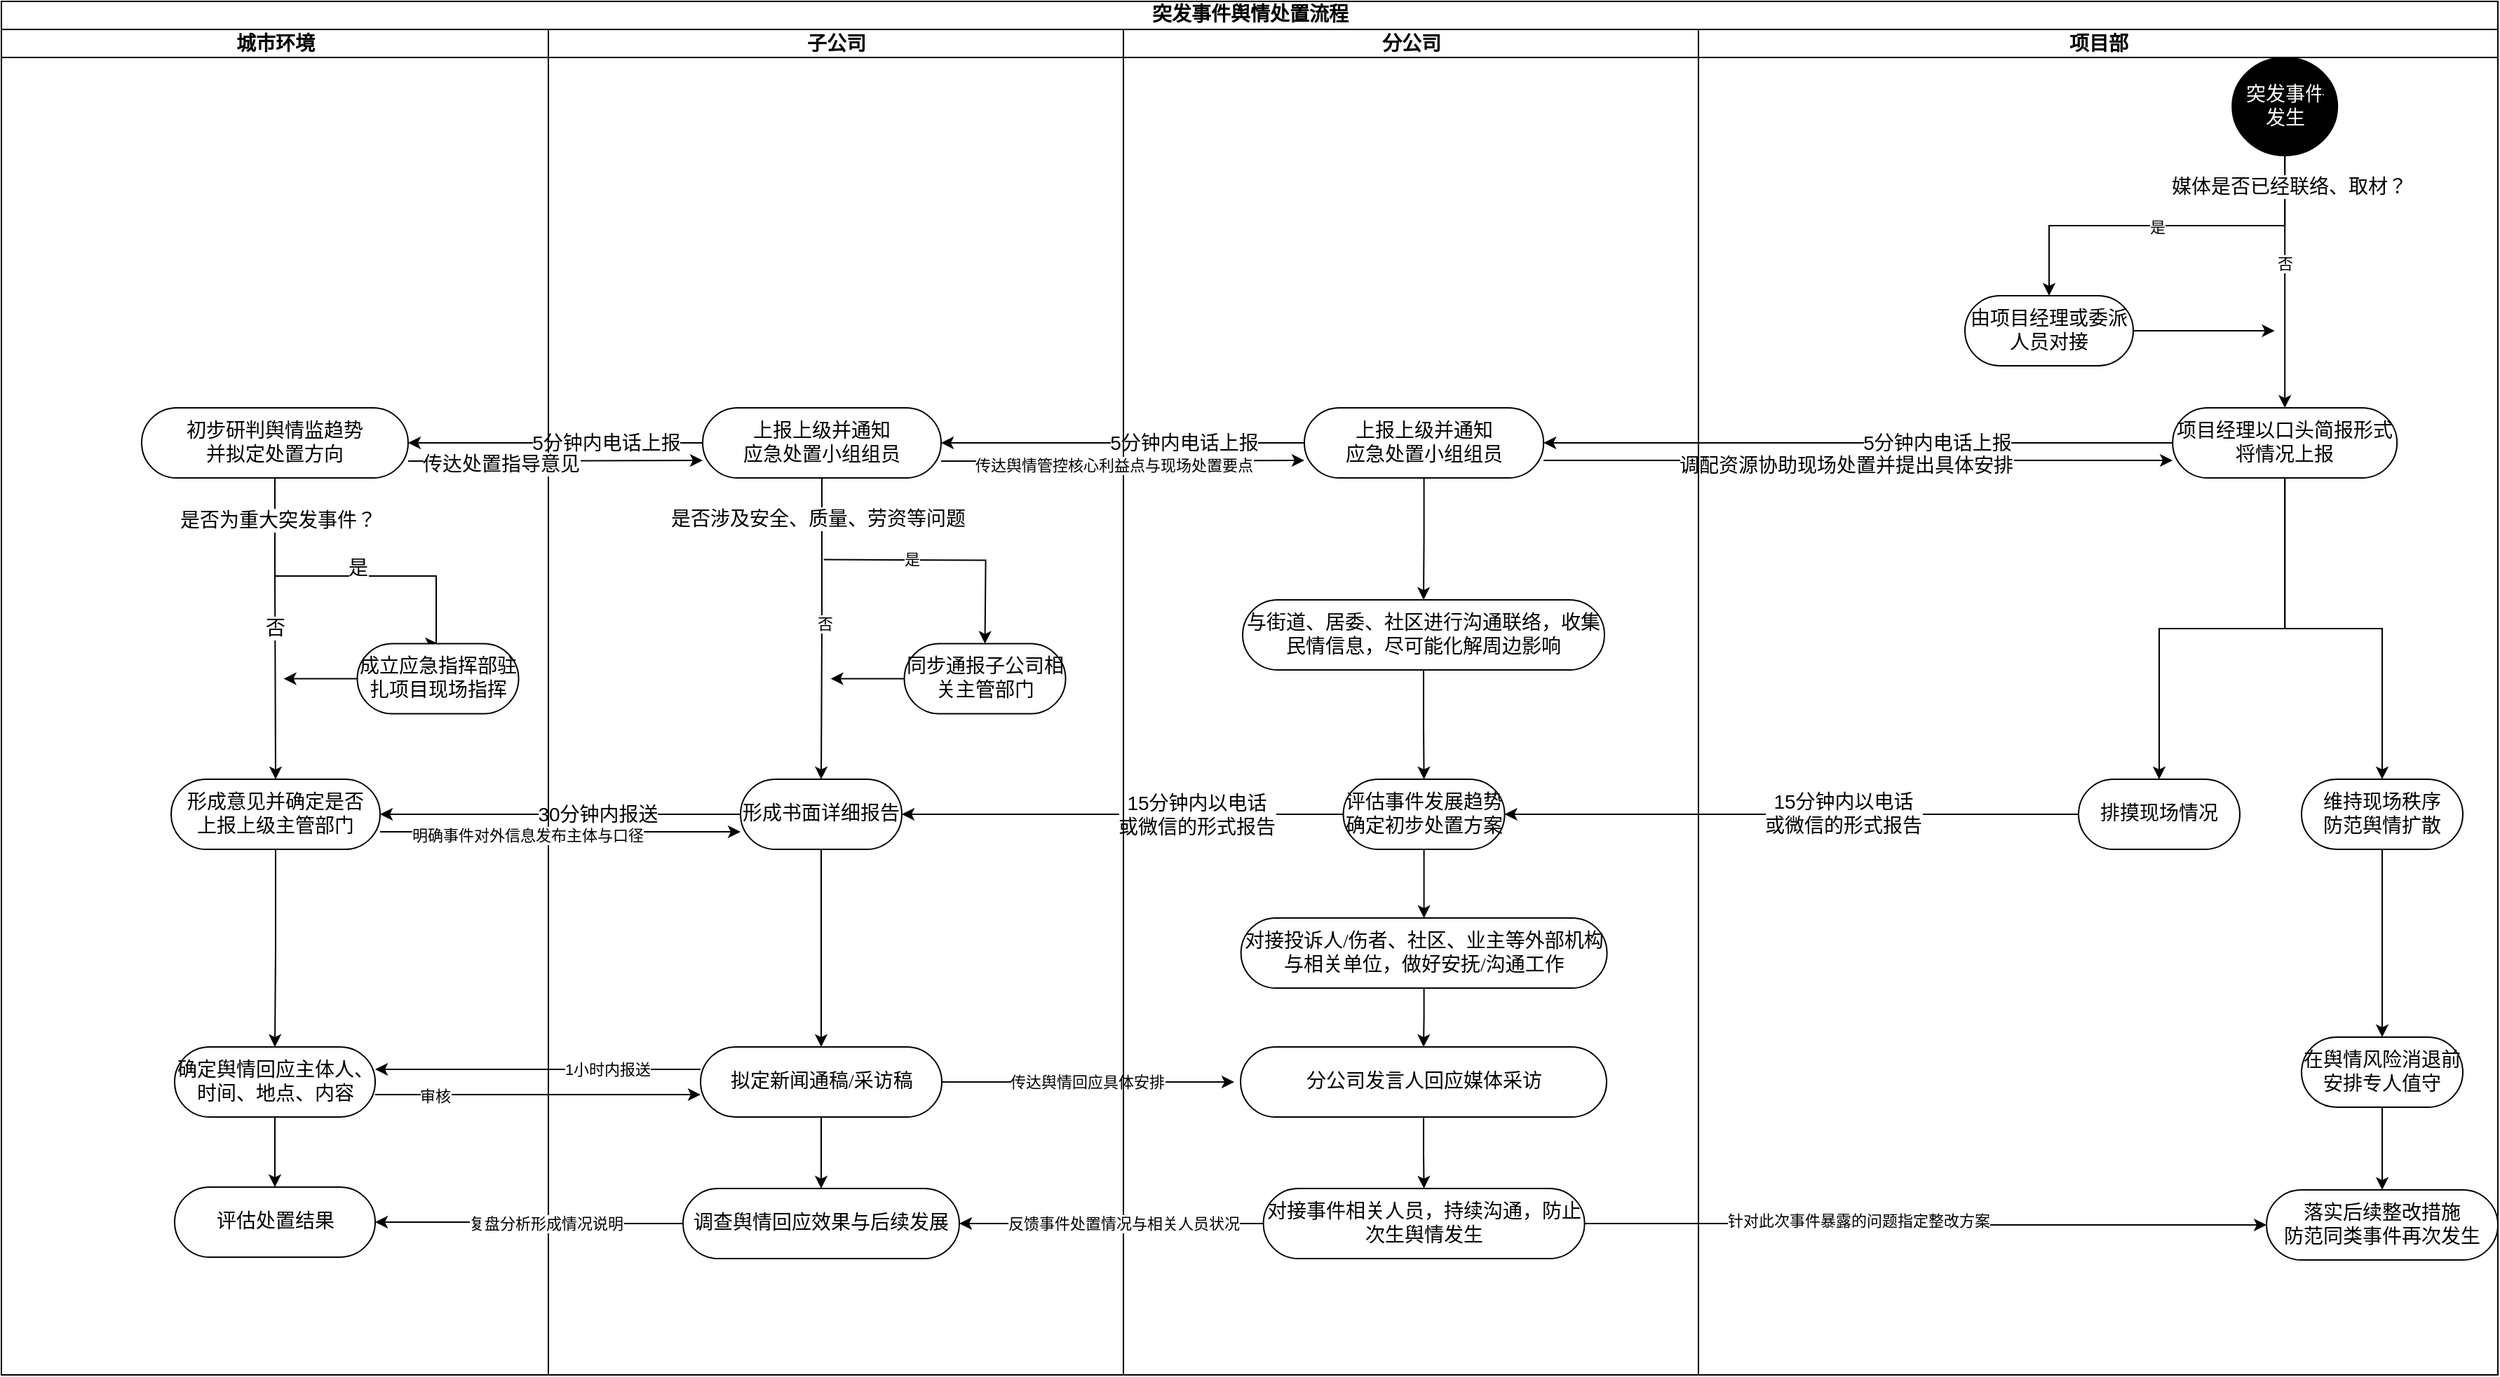 <mxfile version="21.6.7" type="github">
  <diagram name="Page-1" id="0783ab3e-0a74-02c8-0abd-f7b4e66b4bec">
    <mxGraphModel dx="2403" dy="1277" grid="0" gridSize="10" guides="1" tooltips="1" connect="1" arrows="1" fold="1" page="1" pageScale="1" pageWidth="850" pageHeight="1100" background="none" math="0" shadow="0">
      <root>
        <mxCell id="0" />
        <mxCell id="1" parent="0" />
        <mxCell id="1c1d494c118603dd-1" value="突发事件舆情处置流程" style="swimlane;html=1;childLayout=stackLayout;startSize=20;rounded=0;shadow=0;comic=0;labelBackgroundColor=none;strokeWidth=1;fontFamily=Verdana;fontSize=14;align=center;" parent="1" vertex="1">
          <mxGeometry x="40" y="10" width="1780" height="980" as="geometry" />
        </mxCell>
        <mxCell id="oOQ63VLb-OkWk4r61rTC-32" style="edgeStyle=orthogonalEdgeStyle;rounded=0;orthogonalLoop=1;jettySize=auto;html=1;entryX=1;entryY=0.5;entryDx=0;entryDy=0;fontSize=14;spacing=0;" parent="1c1d494c118603dd-1" source="oOQ63VLb-OkWk4r61rTC-26" target="oOQ63VLb-OkWk4r61rTC-29" edge="1">
          <mxGeometry relative="1" as="geometry" />
        </mxCell>
        <mxCell id="oOQ63VLb-OkWk4r61rTC-48" value="5分钟内电话上报" style="edgeLabel;html=1;align=center;verticalAlign=middle;resizable=0;points=[];fontSize=14;spacing=0;" parent="oOQ63VLb-OkWk4r61rTC-32" vertex="1" connectable="0">
          <mxGeometry x="-0.356" y="1" relative="1" as="geometry">
            <mxPoint x="-24" y="-1" as="offset" />
          </mxGeometry>
        </mxCell>
        <mxCell id="oOQ63VLb-OkWk4r61rTC-34" style="edgeStyle=orthogonalEdgeStyle;rounded=0;orthogonalLoop=1;jettySize=auto;html=1;exitX=0;exitY=0.5;exitDx=0;exitDy=0;entryX=1;entryY=0.5;entryDx=0;entryDy=0;fontSize=14;spacing=0;" parent="1c1d494c118603dd-1" source="oOQ63VLb-OkWk4r61rTC-30" target="oOQ63VLb-OkWk4r61rTC-31" edge="1">
          <mxGeometry relative="1" as="geometry" />
        </mxCell>
        <mxCell id="oOQ63VLb-OkWk4r61rTC-50" value="5分钟内电话上报" style="edgeLabel;html=1;align=center;verticalAlign=middle;resizable=0;points=[];fontSize=14;spacing=0;" parent="oOQ63VLb-OkWk4r61rTC-34" vertex="1" connectable="0">
          <mxGeometry x="-0.195" relative="1" as="geometry">
            <mxPoint x="15" as="offset" />
          </mxGeometry>
        </mxCell>
        <mxCell id="Tv2FIY8ql31G6wODKrf9-86" value="" style="edgeStyle=orthogonalEdgeStyle;rounded=0;orthogonalLoop=1;jettySize=auto;html=1;fontSize=14;spacing=0;" edge="1" parent="1c1d494c118603dd-1" source="oOQ63VLb-OkWk4r61rTC-29" target="oOQ63VLb-OkWk4r61rTC-30">
          <mxGeometry relative="1" as="geometry" />
        </mxCell>
        <mxCell id="Tv2FIY8ql31G6wODKrf9-89" value="5分钟内电话上报" style="edgeLabel;html=1;align=center;verticalAlign=middle;resizable=0;points=[];fontSize=14;" vertex="1" connectable="0" parent="Tv2FIY8ql31G6wODKrf9-86">
          <mxGeometry x="-0.222" y="-1" relative="1" as="geometry">
            <mxPoint x="15" y="1" as="offset" />
          </mxGeometry>
        </mxCell>
        <mxCell id="Tv2FIY8ql31G6wODKrf9-76" style="edgeStyle=orthogonalEdgeStyle;rounded=0;orthogonalLoop=1;jettySize=auto;html=1;entryX=1;entryY=0.5;entryDx=0;entryDy=0;fontSize=14;spacing=0;" edge="1" parent="1c1d494c118603dd-1" source="Tv2FIY8ql31G6wODKrf9-25" target="oOQ63VLb-OkWk4r61rTC-38">
          <mxGeometry relative="1" as="geometry" />
        </mxCell>
        <mxCell id="Tv2FIY8ql31G6wODKrf9-121" value="15分钟内以电话&lt;br style=&quot;border-color: var(--border-color); font-size: 14px;&quot;&gt;&lt;span style=&quot;border-color: var(--border-color); font-size: 14px;&quot;&gt;或微信的形式报告&lt;/span&gt;" style="edgeLabel;html=1;align=center;verticalAlign=middle;resizable=0;points=[];labelBackgroundColor=#FFFFFF;fontSize=14;" vertex="1" connectable="0" parent="Tv2FIY8ql31G6wODKrf9-76">
          <mxGeometry x="-0.142" y="-1" relative="1" as="geometry">
            <mxPoint x="30" y="1" as="offset" />
          </mxGeometry>
        </mxCell>
        <mxCell id="Tv2FIY8ql31G6wODKrf9-27" style="edgeStyle=orthogonalEdgeStyle;rounded=0;orthogonalLoop=1;jettySize=auto;html=1;entryX=1;entryY=0.5;entryDx=0;entryDy=0;fontSize=14;spacing=0;" edge="1" parent="1c1d494c118603dd-1" source="oOQ63VLb-OkWk4r61rTC-43" target="Tv2FIY8ql31G6wODKrf9-25">
          <mxGeometry relative="1" as="geometry" />
        </mxCell>
        <mxCell id="Tv2FIY8ql31G6wODKrf9-75" value="15分钟内以电话&lt;br style=&quot;font-size: 14px;&quot;&gt;或微信的形式报告" style="edgeLabel;html=1;align=center;verticalAlign=middle;resizable=0;points=[];fontSize=14;spacing=0;" vertex="1" connectable="0" parent="Tv2FIY8ql31G6wODKrf9-27">
          <mxGeometry x="-0.176" y="-1" relative="1" as="geometry">
            <mxPoint as="offset" />
          </mxGeometry>
        </mxCell>
        <mxCell id="Tv2FIY8ql31G6wODKrf9-114" value="" style="edgeStyle=orthogonalEdgeStyle;rounded=0;orthogonalLoop=1;jettySize=auto;html=1;" edge="1" parent="1c1d494c118603dd-1" source="oOQ63VLb-OkWk4r61rTC-38" target="Tv2FIY8ql31G6wODKrf9-28">
          <mxGeometry relative="1" as="geometry">
            <mxPoint x="619.5" y="610.0" as="targetPoint" />
            <mxPoint x="957.5" y="610" as="sourcePoint" />
          </mxGeometry>
        </mxCell>
        <mxCell id="Tv2FIY8ql31G6wODKrf9-115" value="30分钟内报送" style="edgeLabel;html=1;align=center;verticalAlign=middle;resizable=0;points=[];fontSize=14;" vertex="1" connectable="0" parent="Tv2FIY8ql31G6wODKrf9-114">
          <mxGeometry x="-0.363" relative="1" as="geometry">
            <mxPoint x="-20" as="offset" />
          </mxGeometry>
        </mxCell>
        <mxCell id="1c1d494c118603dd-2" value="城市环境" style="swimlane;html=1;startSize=20;fontSize=14;" parent="1c1d494c118603dd-1" vertex="1">
          <mxGeometry y="20" width="390" height="960" as="geometry" />
        </mxCell>
        <mxCell id="oOQ63VLb-OkWk4r61rTC-39" style="edgeStyle=orthogonalEdgeStyle;rounded=0;orthogonalLoop=1;jettySize=auto;html=1;entryX=0.5;entryY=0;entryDx=0;entryDy=0;exitX=0.5;exitY=1;exitDx=0;exitDy=0;fontSize=14;spacing=0;" parent="1c1d494c118603dd-2" target="oOQ63VLb-OkWk4r61rTC-35" edge="1">
          <mxGeometry relative="1" as="geometry">
            <Array as="points">
              <mxPoint x="195" y="390" />
              <mxPoint x="310" y="390" />
            </Array>
            <mxPoint x="195" y="270" as="sourcePoint" />
            <mxPoint x="310" y="390" as="targetPoint" />
          </mxGeometry>
        </mxCell>
        <mxCell id="oOQ63VLb-OkWk4r61rTC-55" value="是" style="edgeLabel;html=1;align=center;verticalAlign=middle;resizable=0;points=[];fontSize=14;spacing=0;" parent="oOQ63VLb-OkWk4r61rTC-39" vertex="1" connectable="0">
          <mxGeometry x="0.465" y="2" relative="1" as="geometry">
            <mxPoint x="-30" y="-4" as="offset" />
          </mxGeometry>
        </mxCell>
        <mxCell id="oOQ63VLb-OkWk4r61rTC-31" value="初步研判舆情监趋势&lt;br&gt;并拟定处置方向" style="rounded=1;whiteSpace=wrap;html=1;shadow=0;comic=0;labelBackgroundColor=none;strokeWidth=1;fontFamily=Verdana;fontSize=14;align=center;arcSize=50;spacing=0;" parent="1c1d494c118603dd-2" vertex="1">
          <mxGeometry x="100" y="270" width="190" height="50" as="geometry" />
        </mxCell>
        <mxCell id="Tv2FIY8ql31G6wODKrf9-119" style="edgeStyle=orthogonalEdgeStyle;rounded=0;orthogonalLoop=1;jettySize=auto;html=1;" edge="1" parent="1c1d494c118603dd-2" source="oOQ63VLb-OkWk4r61rTC-35">
          <mxGeometry relative="1" as="geometry">
            <mxPoint x="201.27" y="463.28" as="targetPoint" />
          </mxGeometry>
        </mxCell>
        <mxCell id="oOQ63VLb-OkWk4r61rTC-35" value="成立应急指挥部驻扎项目现场指挥" style="rounded=1;whiteSpace=wrap;html=1;shadow=0;comic=0;labelBackgroundColor=none;strokeWidth=1;fontFamily=Verdana;fontSize=14;align=center;arcSize=50;spacing=0;" parent="1c1d494c118603dd-2" vertex="1">
          <mxGeometry x="253.77" y="438.28" width="115" height="50" as="geometry" />
        </mxCell>
        <mxCell id="Tv2FIY8ql31G6wODKrf9-157" style="edgeStyle=orthogonalEdgeStyle;rounded=0;orthogonalLoop=1;jettySize=auto;html=1;exitX=0.5;exitY=1;exitDx=0;exitDy=0;entryX=0.5;entryY=0;entryDx=0;entryDy=0;" edge="1" parent="1c1d494c118603dd-2" source="Tv2FIY8ql31G6wODKrf9-28" target="Tv2FIY8ql31G6wODKrf9-156">
          <mxGeometry relative="1" as="geometry" />
        </mxCell>
        <mxCell id="Tv2FIY8ql31G6wODKrf9-28" value="形成意见并确定是否&lt;br style=&quot;border-color: var(--border-color);&quot;&gt;上报上级主管部门" style="rounded=1;whiteSpace=wrap;html=1;shadow=0;comic=0;labelBackgroundColor=none;strokeWidth=1;fontFamily=Verdana;fontSize=14;align=center;arcSize=50;spacing=0;" vertex="1" parent="1c1d494c118603dd-2">
          <mxGeometry x="121" y="535" width="149" height="50" as="geometry" />
        </mxCell>
        <mxCell id="oOQ63VLb-OkWk4r61rTC-53" style="edgeStyle=orthogonalEdgeStyle;rounded=0;orthogonalLoop=1;jettySize=auto;html=1;entryX=0.5;entryY=0;entryDx=0;entryDy=0;fontSize=14;spacing=0;exitX=0.5;exitY=1;exitDx=0;exitDy=0;" parent="1c1d494c118603dd-2" source="oOQ63VLb-OkWk4r61rTC-31" target="Tv2FIY8ql31G6wODKrf9-28" edge="1">
          <mxGeometry relative="1" as="geometry">
            <mxPoint x="125" y="667" as="targetPoint" />
            <Array as="points">
              <mxPoint x="195" y="390" />
              <mxPoint x="195" y="390" />
            </Array>
          </mxGeometry>
        </mxCell>
        <mxCell id="oOQ63VLb-OkWk4r61rTC-54" value="是否为重大突发事件？" style="edgeLabel;html=1;align=center;verticalAlign=middle;resizable=0;points=[];fontSize=14;spacing=0;" parent="oOQ63VLb-OkWk4r61rTC-53" vertex="1" connectable="0">
          <mxGeometry x="-0.778" y="2" relative="1" as="geometry">
            <mxPoint y="6" as="offset" />
          </mxGeometry>
        </mxCell>
        <mxCell id="oOQ63VLb-OkWk4r61rTC-56" value="否" style="edgeLabel;html=1;align=center;verticalAlign=middle;resizable=0;points=[];fontSize=14;spacing=0;" parent="oOQ63VLb-OkWk4r61rTC-53" vertex="1" connectable="0">
          <mxGeometry x="0.18" y="1" relative="1" as="geometry">
            <mxPoint x="-2" y="-20" as="offset" />
          </mxGeometry>
        </mxCell>
        <mxCell id="Tv2FIY8ql31G6wODKrf9-179" style="edgeStyle=orthogonalEdgeStyle;rounded=0;orthogonalLoop=1;jettySize=auto;html=1;entryX=0.5;entryY=0;entryDx=0;entryDy=0;" edge="1" parent="1c1d494c118603dd-2" source="Tv2FIY8ql31G6wODKrf9-156" target="Tv2FIY8ql31G6wODKrf9-178">
          <mxGeometry relative="1" as="geometry" />
        </mxCell>
        <mxCell id="Tv2FIY8ql31G6wODKrf9-156" value="确定舆情回应主体人、时间、地点、内容" style="rounded=1;whiteSpace=wrap;html=1;shadow=0;comic=0;labelBackgroundColor=none;strokeWidth=1;fontFamily=Verdana;fontSize=14;align=center;arcSize=50;spacing=0;" vertex="1" parent="1c1d494c118603dd-2">
          <mxGeometry x="123.5" y="726" width="143" height="50" as="geometry" />
        </mxCell>
        <mxCell id="Tv2FIY8ql31G6wODKrf9-178" value="评估处置结果" style="rounded=1;whiteSpace=wrap;html=1;shadow=0;comic=0;labelBackgroundColor=none;strokeWidth=1;fontFamily=Verdana;fontSize=14;align=center;arcSize=50;spacing=0;" vertex="1" parent="1c1d494c118603dd-2">
          <mxGeometry x="123.5" y="826" width="143" height="50" as="geometry" />
        </mxCell>
        <mxCell id="1c1d494c118603dd-3" value="子公司" style="swimlane;html=1;startSize=20;fontSize=14;" parent="1c1d494c118603dd-1" vertex="1">
          <mxGeometry x="390" y="20" width="410" height="960" as="geometry" />
        </mxCell>
        <mxCell id="Tv2FIY8ql31G6wODKrf9-10" style="edgeStyle=orthogonalEdgeStyle;rounded=0;orthogonalLoop=1;jettySize=auto;html=1;entryX=0.5;entryY=0;entryDx=0;entryDy=0;fontSize=14;spacing=0;" edge="1" parent="1c1d494c118603dd-3" source="oOQ63VLb-OkWk4r61rTC-30" target="oOQ63VLb-OkWk4r61rTC-38">
          <mxGeometry relative="1" as="geometry" />
        </mxCell>
        <mxCell id="Tv2FIY8ql31G6wODKrf9-92" value="是否涉及安全、质量、劳资等问题" style="edgeLabel;html=1;align=center;verticalAlign=middle;resizable=0;points=[];fontSize=14;" vertex="1" connectable="0" parent="Tv2FIY8ql31G6wODKrf9-10">
          <mxGeometry x="-0.731" y="-3" relative="1" as="geometry">
            <mxPoint as="offset" />
          </mxGeometry>
        </mxCell>
        <mxCell id="Tv2FIY8ql31G6wODKrf9-94" value="否" style="edgeLabel;html=1;align=center;verticalAlign=middle;resizable=0;points=[];" vertex="1" connectable="0" parent="Tv2FIY8ql31G6wODKrf9-10">
          <mxGeometry x="0.233" relative="1" as="geometry">
            <mxPoint x="2" y="-29" as="offset" />
          </mxGeometry>
        </mxCell>
        <mxCell id="Tv2FIY8ql31G6wODKrf9-91" style="edgeStyle=orthogonalEdgeStyle;rounded=0;orthogonalLoop=1;jettySize=auto;html=1;" edge="1" parent="1c1d494c118603dd-3">
          <mxGeometry relative="1" as="geometry">
            <mxPoint x="196.27" y="378.28" as="sourcePoint" />
            <mxPoint x="311.27" y="438.28" as="targetPoint" />
          </mxGeometry>
        </mxCell>
        <mxCell id="Tv2FIY8ql31G6wODKrf9-93" value="是" style="edgeLabel;html=1;align=center;verticalAlign=middle;resizable=0;points=[];" vertex="1" connectable="0" parent="Tv2FIY8ql31G6wODKrf9-91">
          <mxGeometry x="-0.291" y="1" relative="1" as="geometry">
            <mxPoint as="offset" />
          </mxGeometry>
        </mxCell>
        <mxCell id="oOQ63VLb-OkWk4r61rTC-30" value="上报上级并通知&lt;br style=&quot;border-color: var(--border-color);&quot;&gt;应急处置小组组员" style="rounded=1;whiteSpace=wrap;html=1;shadow=0;comic=0;labelBackgroundColor=none;strokeWidth=1;fontFamily=Verdana;fontSize=14;align=center;arcSize=50;spacing=0;" parent="1c1d494c118603dd-3" vertex="1">
          <mxGeometry x="110" y="270" width="170" height="50" as="geometry" />
        </mxCell>
        <mxCell id="Tv2FIY8ql31G6wODKrf9-103" style="edgeStyle=orthogonalEdgeStyle;rounded=0;orthogonalLoop=1;jettySize=auto;html=1;" edge="1" parent="1c1d494c118603dd-3" source="oOQ63VLb-OkWk4r61rTC-38" target="Tv2FIY8ql31G6wODKrf9-101">
          <mxGeometry relative="1" as="geometry" />
        </mxCell>
        <mxCell id="oOQ63VLb-OkWk4r61rTC-38" value="形成书面详细报告" style="rounded=1;whiteSpace=wrap;html=1;shadow=0;comic=0;labelBackgroundColor=none;strokeWidth=1;fontFamily=Verdana;fontSize=14;align=center;arcSize=50;spacing=0;" parent="1c1d494c118603dd-3" vertex="1">
          <mxGeometry x="137" y="535" width="115" height="50" as="geometry" />
        </mxCell>
        <mxCell id="Tv2FIY8ql31G6wODKrf9-120" style="edgeStyle=orthogonalEdgeStyle;rounded=0;orthogonalLoop=1;jettySize=auto;html=1;" edge="1" parent="1c1d494c118603dd-3" source="Tv2FIY8ql31G6wODKrf9-85">
          <mxGeometry relative="1" as="geometry">
            <mxPoint x="201.27" y="463.28" as="targetPoint" />
          </mxGeometry>
        </mxCell>
        <mxCell id="Tv2FIY8ql31G6wODKrf9-85" value="同步通报子公司相关主管部门" style="rounded=1;whiteSpace=wrap;html=1;shadow=0;comic=0;labelBackgroundColor=none;strokeWidth=1;fontFamily=Verdana;fontSize=14;align=center;arcSize=50;spacing=0;" vertex="1" parent="1c1d494c118603dd-3">
          <mxGeometry x="253.77" y="438.28" width="115" height="50" as="geometry" />
        </mxCell>
        <mxCell id="Tv2FIY8ql31G6wODKrf9-154" style="edgeStyle=orthogonalEdgeStyle;rounded=0;orthogonalLoop=1;jettySize=auto;html=1;" edge="1" parent="1c1d494c118603dd-3" source="Tv2FIY8ql31G6wODKrf9-101">
          <mxGeometry relative="1" as="geometry">
            <mxPoint x="489" y="751" as="targetPoint" />
          </mxGeometry>
        </mxCell>
        <mxCell id="Tv2FIY8ql31G6wODKrf9-166" value="传达舆情回应具体安排" style="edgeLabel;html=1;align=center;verticalAlign=middle;resizable=0;points=[];" vertex="1" connectable="0" parent="Tv2FIY8ql31G6wODKrf9-154">
          <mxGeometry x="-0.302" y="-3" relative="1" as="geometry">
            <mxPoint x="30" y="-3" as="offset" />
          </mxGeometry>
        </mxCell>
        <mxCell id="Tv2FIY8ql31G6wODKrf9-177" style="edgeStyle=orthogonalEdgeStyle;rounded=0;orthogonalLoop=1;jettySize=auto;html=1;exitX=0.5;exitY=1;exitDx=0;exitDy=0;entryX=0.5;entryY=0;entryDx=0;entryDy=0;" edge="1" parent="1c1d494c118603dd-3" source="Tv2FIY8ql31G6wODKrf9-101" target="Tv2FIY8ql31G6wODKrf9-172">
          <mxGeometry relative="1" as="geometry" />
        </mxCell>
        <mxCell id="Tv2FIY8ql31G6wODKrf9-101" value="拟定新闻通稿/采访稿" style="rounded=1;whiteSpace=wrap;html=1;shadow=0;comic=0;labelBackgroundColor=none;strokeWidth=1;fontFamily=Verdana;fontSize=14;align=center;arcSize=50;spacing=0;" vertex="1" parent="1c1d494c118603dd-3">
          <mxGeometry x="108.5" y="726" width="172" height="50" as="geometry" />
        </mxCell>
        <mxCell id="Tv2FIY8ql31G6wODKrf9-159" style="edgeStyle=orthogonalEdgeStyle;rounded=0;orthogonalLoop=1;jettySize=auto;html=1;exitX=0;exitY=0.75;exitDx=0;exitDy=0;entryX=1;entryY=0.75;entryDx=0;entryDy=0;" edge="1" parent="1c1d494c118603dd-3">
          <mxGeometry relative="1" as="geometry">
            <mxPoint x="108.5" y="742" as="sourcePoint" />
            <mxPoint x="-123.5" y="742" as="targetPoint" />
          </mxGeometry>
        </mxCell>
        <mxCell id="Tv2FIY8ql31G6wODKrf9-160" value="1小时内报送" style="edgeLabel;html=1;align=center;verticalAlign=middle;resizable=0;points=[];" vertex="1" connectable="0" parent="Tv2FIY8ql31G6wODKrf9-159">
          <mxGeometry x="0.136" y="1" relative="1" as="geometry">
            <mxPoint x="65" y="-1" as="offset" />
          </mxGeometry>
        </mxCell>
        <mxCell id="Tv2FIY8ql31G6wODKrf9-164" style="edgeStyle=orthogonalEdgeStyle;rounded=0;orthogonalLoop=1;jettySize=auto;html=1;exitX=1;exitY=0.5;exitDx=0;exitDy=0;entryX=0;entryY=0.5;entryDx=0;entryDy=0;" edge="1" parent="1c1d494c118603dd-3">
          <mxGeometry relative="1" as="geometry">
            <mxPoint x="-123.5" y="760" as="sourcePoint" />
            <mxPoint x="108.5" y="760" as="targetPoint" />
          </mxGeometry>
        </mxCell>
        <mxCell id="Tv2FIY8ql31G6wODKrf9-165" value="审核" style="edgeLabel;html=1;align=center;verticalAlign=middle;resizable=0;points=[];" vertex="1" connectable="0" parent="Tv2FIY8ql31G6wODKrf9-164">
          <mxGeometry x="0.233" y="-5" relative="1" as="geometry">
            <mxPoint x="-101" y="-4" as="offset" />
          </mxGeometry>
        </mxCell>
        <mxCell id="Tv2FIY8ql31G6wODKrf9-172" value="调查舆情回应效果与后续发展" style="rounded=1;whiteSpace=wrap;html=1;shadow=0;comic=0;labelBackgroundColor=none;strokeWidth=1;fontFamily=Verdana;fontSize=14;align=center;arcSize=50;spacing=0;" vertex="1" parent="1c1d494c118603dd-3">
          <mxGeometry x="96" y="827" width="197" height="50" as="geometry" />
        </mxCell>
        <mxCell id="1c1d494c118603dd-4" value="分公司" style="swimlane;html=1;startSize=20;fontSize=14;" parent="1c1d494c118603dd-1" vertex="1">
          <mxGeometry x="800" y="20" width="410" height="960" as="geometry">
            <mxRectangle x="500" y="20" width="40" height="970" as="alternateBounds" />
          </mxGeometry>
        </mxCell>
        <mxCell id="Tv2FIY8ql31G6wODKrf9-146" style="edgeStyle=orthogonalEdgeStyle;rounded=0;orthogonalLoop=1;jettySize=auto;html=1;entryX=0.5;entryY=0;entryDx=0;entryDy=0;" edge="1" parent="1c1d494c118603dd-4" source="oOQ63VLb-OkWk4r61rTC-29" target="Tv2FIY8ql31G6wODKrf9-145">
          <mxGeometry relative="1" as="geometry" />
        </mxCell>
        <mxCell id="oOQ63VLb-OkWk4r61rTC-29" value="上报上级并通知&lt;br&gt;应急处置小组组员" style="rounded=1;whiteSpace=wrap;html=1;shadow=0;comic=0;labelBackgroundColor=none;strokeWidth=1;fontFamily=Verdana;fontSize=14;align=center;arcSize=50;spacing=0;" parent="1c1d494c118603dd-4" vertex="1">
          <mxGeometry x="129" y="270" width="170.59" height="50" as="geometry" />
        </mxCell>
        <mxCell id="Tv2FIY8ql31G6wODKrf9-106" style="edgeStyle=orthogonalEdgeStyle;rounded=0;orthogonalLoop=1;jettySize=auto;html=1;exitX=0.5;exitY=1;exitDx=0;exitDy=0;entryX=0.5;entryY=0;entryDx=0;entryDy=0;" edge="1" parent="1c1d494c118603dd-4" source="Tv2FIY8ql31G6wODKrf9-25" target="Tv2FIY8ql31G6wODKrf9-104">
          <mxGeometry relative="1" as="geometry" />
        </mxCell>
        <mxCell id="Tv2FIY8ql31G6wODKrf9-25" value="评估事件发展趋势&lt;br style=&quot;border-color: var(--border-color);&quot;&gt;确定初步处置方案" style="rounded=1;whiteSpace=wrap;html=1;shadow=0;comic=0;labelBackgroundColor=none;strokeWidth=1;fontFamily=Verdana;fontSize=14;align=center;arcSize=50;spacing=0;" vertex="1" parent="1c1d494c118603dd-4">
          <mxGeometry x="156.8" y="535" width="115" height="50" as="geometry" />
        </mxCell>
        <mxCell id="Tv2FIY8ql31G6wODKrf9-169" style="edgeStyle=orthogonalEdgeStyle;rounded=0;orthogonalLoop=1;jettySize=auto;html=1;entryX=0.5;entryY=0;entryDx=0;entryDy=0;" edge="1" parent="1c1d494c118603dd-4" source="Tv2FIY8ql31G6wODKrf9-104" target="Tv2FIY8ql31G6wODKrf9-167">
          <mxGeometry relative="1" as="geometry" />
        </mxCell>
        <mxCell id="Tv2FIY8ql31G6wODKrf9-104" value="对接投诉人/伤者、社区、业主等外部机构与相关单位，做好安抚/沟通工作" style="rounded=1;whiteSpace=wrap;html=1;shadow=0;comic=0;labelBackgroundColor=none;strokeWidth=1;fontFamily=Verdana;fontSize=14;align=center;arcSize=50;spacing=0;" vertex="1" parent="1c1d494c118603dd-4">
          <mxGeometry x="83.8" y="634" width="261" height="50" as="geometry" />
        </mxCell>
        <mxCell id="Tv2FIY8ql31G6wODKrf9-144" style="edgeStyle=orthogonalEdgeStyle;rounded=0;orthogonalLoop=1;jettySize=auto;html=1;entryX=0.5;entryY=0;entryDx=0;entryDy=0;exitX=0.5;exitY=1;exitDx=0;exitDy=0;" edge="1" parent="1c1d494c118603dd-4" source="Tv2FIY8ql31G6wODKrf9-145" target="Tv2FIY8ql31G6wODKrf9-25">
          <mxGeometry relative="1" as="geometry">
            <mxPoint x="303.429" y="454" as="sourcePoint" />
          </mxGeometry>
        </mxCell>
        <mxCell id="Tv2FIY8ql31G6wODKrf9-145" value="与街道、居委、社区进行沟通联络，收集民情信息，尽可能化解周边影响" style="rounded=1;whiteSpace=wrap;html=1;shadow=0;comic=0;labelBackgroundColor=none;strokeWidth=1;fontFamily=Verdana;fontSize=14;align=center;arcSize=50;spacing=0;" vertex="1" parent="1c1d494c118603dd-4">
          <mxGeometry x="85" y="407" width="258" height="50" as="geometry" />
        </mxCell>
        <mxCell id="Tv2FIY8ql31G6wODKrf9-270" style="edgeStyle=orthogonalEdgeStyle;rounded=0;orthogonalLoop=1;jettySize=auto;html=1;entryX=0.5;entryY=0;entryDx=0;entryDy=0;" edge="1" parent="1c1d494c118603dd-4" source="Tv2FIY8ql31G6wODKrf9-167" target="Tv2FIY8ql31G6wODKrf9-269">
          <mxGeometry relative="1" as="geometry" />
        </mxCell>
        <mxCell id="Tv2FIY8ql31G6wODKrf9-167" value="分公司发言人回应媒体采访" style="rounded=1;whiteSpace=wrap;html=1;shadow=0;comic=0;labelBackgroundColor=none;strokeWidth=1;fontFamily=Verdana;fontSize=14;align=center;arcSize=50;spacing=0;" vertex="1" parent="1c1d494c118603dd-4">
          <mxGeometry x="83.5" y="726" width="261" height="50" as="geometry" />
        </mxCell>
        <mxCell id="Tv2FIY8ql31G6wODKrf9-269" value="对接事件相关人员，持续沟通，防止次生舆情发生" style="rounded=1;whiteSpace=wrap;html=1;shadow=0;comic=0;labelBackgroundColor=none;strokeWidth=1;fontFamily=Verdana;fontSize=14;align=center;arcSize=50;spacing=0;" vertex="1" parent="1c1d494c118603dd-4">
          <mxGeometry x="99.8" y="827" width="229" height="50" as="geometry" />
        </mxCell>
        <mxCell id="Tv2FIY8ql31G6wODKrf9-129" style="edgeStyle=orthogonalEdgeStyle;rounded=0;orthogonalLoop=1;jettySize=auto;html=1;entryX=0;entryY=0.75;entryDx=0;entryDy=0;" edge="1" parent="1c1d494c118603dd-1" source="oOQ63VLb-OkWk4r61rTC-31" target="oOQ63VLb-OkWk4r61rTC-30">
          <mxGeometry relative="1" as="geometry">
            <Array as="points">
              <mxPoint x="343" y="328" />
              <mxPoint x="343" y="328" />
            </Array>
          </mxGeometry>
        </mxCell>
        <mxCell id="Tv2FIY8ql31G6wODKrf9-130" value="传达处置指导意见" style="edgeLabel;html=1;align=center;verticalAlign=middle;resizable=0;points=[];fontSize=14;" vertex="1" connectable="0" parent="Tv2FIY8ql31G6wODKrf9-129">
          <mxGeometry x="0.166" y="-4" relative="1" as="geometry">
            <mxPoint x="-57" y="-2" as="offset" />
          </mxGeometry>
        </mxCell>
        <mxCell id="Tv2FIY8ql31G6wODKrf9-135" style="edgeStyle=orthogonalEdgeStyle;rounded=0;orthogonalLoop=1;jettySize=auto;html=1;entryX=0;entryY=0.75;entryDx=0;entryDy=0;" edge="1" parent="1c1d494c118603dd-1" source="oOQ63VLb-OkWk4r61rTC-30" target="oOQ63VLb-OkWk4r61rTC-29">
          <mxGeometry relative="1" as="geometry">
            <Array as="points">
              <mxPoint x="745" y="328" />
              <mxPoint x="745" y="328" />
            </Array>
          </mxGeometry>
        </mxCell>
        <mxCell id="Tv2FIY8ql31G6wODKrf9-138" value="传达舆情管控核心利益点与现场处置要点" style="edgeLabel;html=1;align=center;verticalAlign=middle;resizable=0;points=[];" vertex="1" connectable="0" parent="Tv2FIY8ql31G6wODKrf9-135">
          <mxGeometry x="-0.536" y="2" relative="1" as="geometry">
            <mxPoint x="63" y="5" as="offset" />
          </mxGeometry>
        </mxCell>
        <mxCell id="Tv2FIY8ql31G6wODKrf9-139" style="edgeStyle=orthogonalEdgeStyle;rounded=0;orthogonalLoop=1;jettySize=auto;html=1;exitX=1;exitY=0.75;exitDx=0;exitDy=0;entryX=0;entryY=0.75;entryDx=0;entryDy=0;" edge="1" parent="1c1d494c118603dd-1" source="oOQ63VLb-OkWk4r61rTC-29" target="oOQ63VLb-OkWk4r61rTC-26">
          <mxGeometry relative="1" as="geometry" />
        </mxCell>
        <mxCell id="Tv2FIY8ql31G6wODKrf9-140" value="调配资源协助现场处置并提出具体安排" style="edgeLabel;html=1;align=center;verticalAlign=middle;resizable=0;points=[];fontSize=14;" vertex="1" connectable="0" parent="Tv2FIY8ql31G6wODKrf9-139">
          <mxGeometry x="-0.392" y="-3" relative="1" as="geometry">
            <mxPoint x="79" as="offset" />
          </mxGeometry>
        </mxCell>
        <mxCell id="Tv2FIY8ql31G6wODKrf9-161" style="edgeStyle=orthogonalEdgeStyle;rounded=0;orthogonalLoop=1;jettySize=auto;html=1;exitX=1;exitY=0.75;exitDx=0;exitDy=0;entryX=0;entryY=0.75;entryDx=0;entryDy=0;" edge="1" parent="1c1d494c118603dd-1" source="Tv2FIY8ql31G6wODKrf9-28" target="oOQ63VLb-OkWk4r61rTC-38">
          <mxGeometry relative="1" as="geometry" />
        </mxCell>
        <mxCell id="Tv2FIY8ql31G6wODKrf9-163" value="明确事件对外信息发布主体与口径" style="edgeLabel;html=1;align=center;verticalAlign=middle;resizable=0;points=[];" vertex="1" connectable="0" parent="Tv2FIY8ql31G6wODKrf9-161">
          <mxGeometry x="-0.297" y="-2" relative="1" as="geometry">
            <mxPoint x="14" as="offset" />
          </mxGeometry>
        </mxCell>
        <mxCell id="oOQ63VLb-OkWk4r61rTC-21" value="项目部" style="swimlane;html=1;startSize=20;fontSize=14;" parent="1c1d494c118603dd-1" vertex="1">
          <mxGeometry x="1210" y="20" width="570" height="960" as="geometry">
            <mxRectangle x="500" y="20" width="40" height="970" as="alternateBounds" />
          </mxGeometry>
        </mxCell>
        <mxCell id="oOQ63VLb-OkWk4r61rTC-28" style="edgeStyle=orthogonalEdgeStyle;rounded=0;orthogonalLoop=1;jettySize=auto;html=1;entryX=0.5;entryY=0;entryDx=0;entryDy=0;fontSize=14;spacing=0;" parent="oOQ63VLb-OkWk4r61rTC-21" source="60571a20871a0731-4" target="oOQ63VLb-OkWk4r61rTC-26" edge="1">
          <mxGeometry relative="1" as="geometry" />
        </mxCell>
        <mxCell id="Tv2FIY8ql31G6wODKrf9-113" value="否" style="edgeLabel;html=1;align=center;verticalAlign=middle;resizable=0;points=[];" vertex="1" connectable="0" parent="oOQ63VLb-OkWk4r61rTC-28">
          <mxGeometry x="-0.143" relative="1" as="geometry">
            <mxPoint as="offset" />
          </mxGeometry>
        </mxCell>
        <mxCell id="Tv2FIY8ql31G6wODKrf9-110" style="edgeStyle=orthogonalEdgeStyle;rounded=0;orthogonalLoop=1;jettySize=auto;html=1;entryX=0.5;entryY=0;entryDx=0;entryDy=0;" edge="1" parent="oOQ63VLb-OkWk4r61rTC-21" source="60571a20871a0731-4" target="Tv2FIY8ql31G6wODKrf9-108">
          <mxGeometry relative="1" as="geometry">
            <Array as="points">
              <mxPoint x="418" y="140" />
              <mxPoint x="250" y="140" />
            </Array>
          </mxGeometry>
        </mxCell>
        <mxCell id="Tv2FIY8ql31G6wODKrf9-111" value="&lt;font style=&quot;font-size: 14px;&quot;&gt;媒体是否已经联络、取材？&lt;/font&gt;" style="edgeLabel;html=1;align=center;verticalAlign=middle;resizable=0;points=[];" vertex="1" connectable="0" parent="Tv2FIY8ql31G6wODKrf9-110">
          <mxGeometry x="-0.84" y="3" relative="1" as="geometry">
            <mxPoint as="offset" />
          </mxGeometry>
        </mxCell>
        <mxCell id="Tv2FIY8ql31G6wODKrf9-112" value="是" style="edgeLabel;html=1;align=center;verticalAlign=middle;resizable=0;points=[];" vertex="1" connectable="0" parent="Tv2FIY8ql31G6wODKrf9-110">
          <mxGeometry x="0.057" y="1" relative="1" as="geometry">
            <mxPoint as="offset" />
          </mxGeometry>
        </mxCell>
        <mxCell id="60571a20871a0731-4" value="&lt;font color=&quot;#fbfff7&quot; style=&quot;font-size: 14px;&quot;&gt;突发事件&lt;br&gt;发生&lt;/font&gt;" style="ellipse;whiteSpace=wrap;html=1;rounded=0;shadow=0;comic=0;labelBackgroundColor=none;strokeWidth=1;fillColor=#000000;fontFamily=Verdana;fontSize=14;align=center;spacing=0;" parent="oOQ63VLb-OkWk4r61rTC-21" vertex="1">
          <mxGeometry x="380.59" y="20" width="75" height="70" as="geometry" />
        </mxCell>
        <mxCell id="oOQ63VLb-OkWk4r61rTC-2" style="edgeStyle=orthogonalEdgeStyle;rounded=0;orthogonalLoop=1;jettySize=auto;html=1;exitX=1;exitY=0.5;exitDx=0;exitDy=0;entryX=1;entryY=0;entryDx=0;entryDy=0;fontSize=14;spacing=0;" parent="oOQ63VLb-OkWk4r61rTC-21" source="60571a20871a0731-4" target="60571a20871a0731-4" edge="1">
          <mxGeometry relative="1" as="geometry" />
        </mxCell>
        <mxCell id="Tv2FIY8ql31G6wODKrf9-20" style="edgeStyle=orthogonalEdgeStyle;rounded=0;orthogonalLoop=1;jettySize=auto;html=1;entryX=0.5;entryY=0;entryDx=0;entryDy=0;fontSize=14;spacing=0;" edge="1" parent="oOQ63VLb-OkWk4r61rTC-21" source="oOQ63VLb-OkWk4r61rTC-26" target="oOQ63VLb-OkWk4r61rTC-43">
          <mxGeometry relative="1" as="geometry" />
        </mxCell>
        <mxCell id="Tv2FIY8ql31G6wODKrf9-152" style="edgeStyle=orthogonalEdgeStyle;rounded=0;orthogonalLoop=1;jettySize=auto;html=1;exitX=0.5;exitY=1;exitDx=0;exitDy=0;entryX=0.5;entryY=0;entryDx=0;entryDy=0;" edge="1" parent="oOQ63VLb-OkWk4r61rTC-21" source="oOQ63VLb-OkWk4r61rTC-26" target="Tv2FIY8ql31G6wODKrf9-151">
          <mxGeometry relative="1" as="geometry" />
        </mxCell>
        <mxCell id="oOQ63VLb-OkWk4r61rTC-26" value="项目经理以口头简报形式将情况上报" style="rounded=1;whiteSpace=wrap;html=1;shadow=0;comic=0;labelBackgroundColor=none;strokeWidth=1;fontFamily=Verdana;fontSize=14;align=center;arcSize=50;spacing=0;" parent="oOQ63VLb-OkWk4r61rTC-21" vertex="1">
          <mxGeometry x="338.09" y="270" width="160" height="50" as="geometry" />
        </mxCell>
        <mxCell id="oOQ63VLb-OkWk4r61rTC-43" value="排摸现场情况" style="rounded=1;whiteSpace=wrap;html=1;shadow=0;comic=0;labelBackgroundColor=none;strokeWidth=1;fontFamily=Verdana;fontSize=14;align=center;arcSize=50;spacing=0;" parent="oOQ63VLb-OkWk4r61rTC-21" vertex="1">
          <mxGeometry x="271" y="535" width="115" height="50" as="geometry" />
        </mxCell>
        <mxCell id="Tv2FIY8ql31G6wODKrf9-150" style="edgeStyle=orthogonalEdgeStyle;rounded=0;orthogonalLoop=1;jettySize=auto;html=1;" edge="1" parent="oOQ63VLb-OkWk4r61rTC-21" source="Tv2FIY8ql31G6wODKrf9-108">
          <mxGeometry relative="1" as="geometry">
            <mxPoint x="410.8" y="215" as="targetPoint" />
          </mxGeometry>
        </mxCell>
        <mxCell id="Tv2FIY8ql31G6wODKrf9-108" value="由项目经理或委派人员对接" style="rounded=1;whiteSpace=wrap;html=1;shadow=0;comic=0;labelBackgroundColor=none;strokeWidth=1;fontFamily=Verdana;fontSize=14;align=center;arcSize=50;spacing=0;" vertex="1" parent="oOQ63VLb-OkWk4r61rTC-21">
          <mxGeometry x="190" y="190" width="120" height="50" as="geometry" />
        </mxCell>
        <mxCell id="Tv2FIY8ql31G6wODKrf9-171" style="edgeStyle=orthogonalEdgeStyle;rounded=0;orthogonalLoop=1;jettySize=auto;html=1;exitX=0.5;exitY=1;exitDx=0;exitDy=0;entryX=0.5;entryY=0;entryDx=0;entryDy=0;" edge="1" parent="oOQ63VLb-OkWk4r61rTC-21" source="Tv2FIY8ql31G6wODKrf9-151" target="Tv2FIY8ql31G6wODKrf9-170">
          <mxGeometry relative="1" as="geometry" />
        </mxCell>
        <mxCell id="Tv2FIY8ql31G6wODKrf9-151" value="维持现场秩序&lt;br style=&quot;font-size: 14px;&quot;&gt;防范舆情扩散" style="rounded=1;whiteSpace=wrap;html=1;shadow=0;comic=0;labelBackgroundColor=none;strokeWidth=1;fontFamily=Verdana;fontSize=14;align=center;arcSize=50;spacing=0;" vertex="1" parent="oOQ63VLb-OkWk4r61rTC-21">
          <mxGeometry x="430.0" y="535" width="115" height="50" as="geometry" />
        </mxCell>
        <mxCell id="Tv2FIY8ql31G6wODKrf9-272" style="edgeStyle=orthogonalEdgeStyle;rounded=0;orthogonalLoop=1;jettySize=auto;html=1;exitX=0.5;exitY=1;exitDx=0;exitDy=0;entryX=0.5;entryY=0;entryDx=0;entryDy=0;" edge="1" parent="oOQ63VLb-OkWk4r61rTC-21" source="Tv2FIY8ql31G6wODKrf9-170" target="Tv2FIY8ql31G6wODKrf9-271">
          <mxGeometry relative="1" as="geometry" />
        </mxCell>
        <mxCell id="Tv2FIY8ql31G6wODKrf9-170" value="在舆情风险消退前安排专人值守" style="rounded=1;whiteSpace=wrap;html=1;shadow=0;comic=0;labelBackgroundColor=none;strokeWidth=1;fontFamily=Verdana;fontSize=14;align=center;arcSize=50;spacing=0;" vertex="1" parent="oOQ63VLb-OkWk4r61rTC-21">
          <mxGeometry x="430.0" y="719" width="115" height="50" as="geometry" />
        </mxCell>
        <mxCell id="Tv2FIY8ql31G6wODKrf9-271" value="落实后续整改措施&lt;br&gt;防范同类事件再次发生" style="rounded=1;whiteSpace=wrap;html=1;shadow=0;comic=0;labelBackgroundColor=none;strokeWidth=1;fontFamily=Verdana;fontSize=14;align=center;arcSize=50;spacing=0;" vertex="1" parent="oOQ63VLb-OkWk4r61rTC-21">
          <mxGeometry x="405" y="828" width="165" height="50" as="geometry" />
        </mxCell>
        <mxCell id="Tv2FIY8ql31G6wODKrf9-180" style="edgeStyle=orthogonalEdgeStyle;rounded=0;orthogonalLoop=1;jettySize=auto;html=1;" edge="1" parent="1c1d494c118603dd-1" source="Tv2FIY8ql31G6wODKrf9-172" target="Tv2FIY8ql31G6wODKrf9-178">
          <mxGeometry relative="1" as="geometry" />
        </mxCell>
        <mxCell id="Tv2FIY8ql31G6wODKrf9-181" value="复盘分析形成情况说明" style="edgeLabel;html=1;align=center;verticalAlign=middle;resizable=0;points=[];" vertex="1" connectable="0" parent="Tv2FIY8ql31G6wODKrf9-180">
          <mxGeometry x="0.117" y="-2" relative="1" as="geometry">
            <mxPoint x="24" y="3" as="offset" />
          </mxGeometry>
        </mxCell>
        <mxCell id="Tv2FIY8ql31G6wODKrf9-273" style="edgeStyle=orthogonalEdgeStyle;rounded=0;orthogonalLoop=1;jettySize=auto;html=1;entryX=0;entryY=0.5;entryDx=0;entryDy=0;" edge="1" parent="1c1d494c118603dd-1" source="Tv2FIY8ql31G6wODKrf9-269" target="Tv2FIY8ql31G6wODKrf9-271">
          <mxGeometry relative="1" as="geometry" />
        </mxCell>
        <mxCell id="Tv2FIY8ql31G6wODKrf9-274" value="针对此次事件暴露的问题指定整改方案" style="edgeLabel;html=1;align=center;verticalAlign=middle;resizable=0;points=[];" vertex="1" connectable="0" parent="Tv2FIY8ql31G6wODKrf9-273">
          <mxGeometry x="-0.44" relative="1" as="geometry">
            <mxPoint x="58" y="-2" as="offset" />
          </mxGeometry>
        </mxCell>
        <mxCell id="Tv2FIY8ql31G6wODKrf9-276" style="edgeStyle=orthogonalEdgeStyle;rounded=0;orthogonalLoop=1;jettySize=auto;html=1;entryX=1;entryY=0.5;entryDx=0;entryDy=0;" edge="1" parent="1c1d494c118603dd-1" source="Tv2FIY8ql31G6wODKrf9-269" target="Tv2FIY8ql31G6wODKrf9-172">
          <mxGeometry relative="1" as="geometry" />
        </mxCell>
        <mxCell id="Tv2FIY8ql31G6wODKrf9-278" value="反馈事件处置情况与相关人员状况" style="edgeLabel;html=1;align=center;verticalAlign=middle;resizable=0;points=[];" vertex="1" connectable="0" parent="Tv2FIY8ql31G6wODKrf9-276">
          <mxGeometry x="0.391" y="-3" relative="1" as="geometry">
            <mxPoint x="51" y="3" as="offset" />
          </mxGeometry>
        </mxCell>
      </root>
    </mxGraphModel>
  </diagram>
</mxfile>
